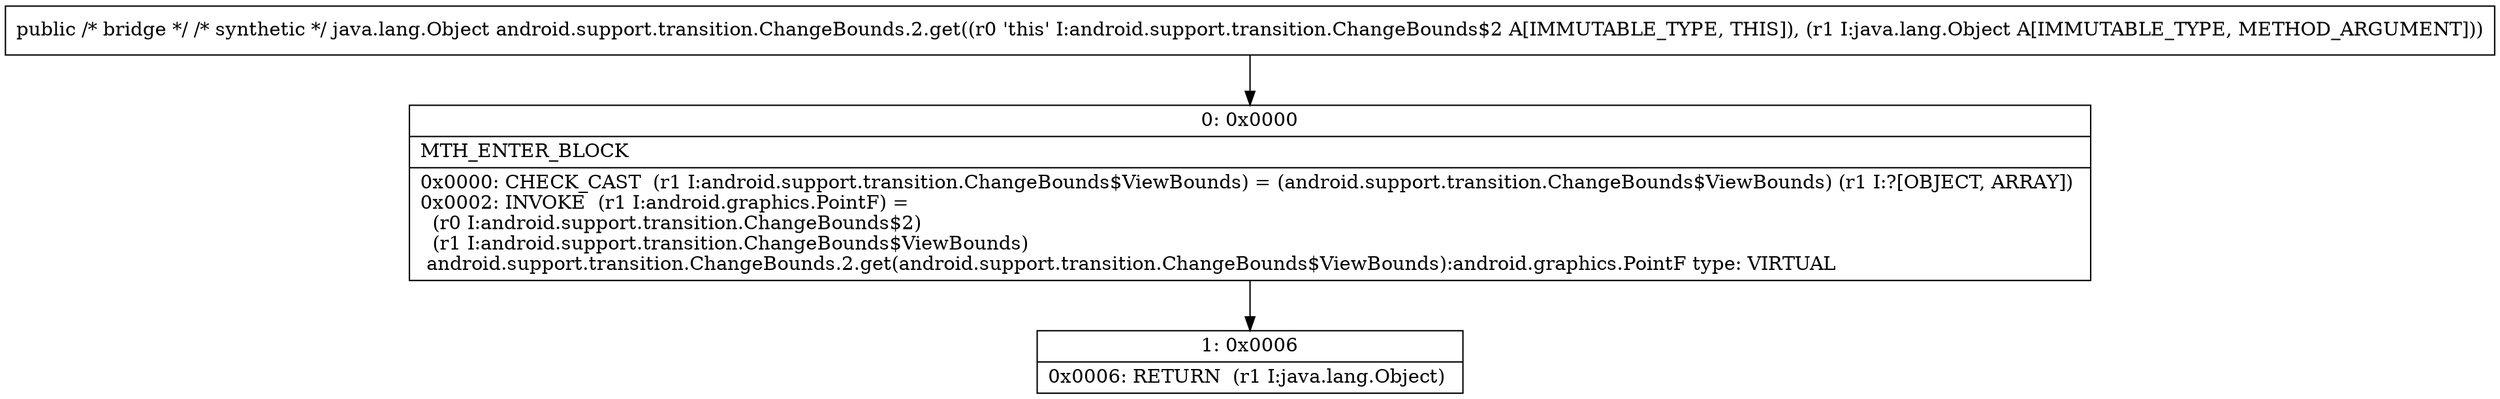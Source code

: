 digraph "CFG forandroid.support.transition.ChangeBounds.2.get(Ljava\/lang\/Object;)Ljava\/lang\/Object;" {
Node_0 [shape=record,label="{0\:\ 0x0000|MTH_ENTER_BLOCK\l|0x0000: CHECK_CAST  (r1 I:android.support.transition.ChangeBounds$ViewBounds) = (android.support.transition.ChangeBounds$ViewBounds) (r1 I:?[OBJECT, ARRAY]) \l0x0002: INVOKE  (r1 I:android.graphics.PointF) = \l  (r0 I:android.support.transition.ChangeBounds$2)\l  (r1 I:android.support.transition.ChangeBounds$ViewBounds)\l android.support.transition.ChangeBounds.2.get(android.support.transition.ChangeBounds$ViewBounds):android.graphics.PointF type: VIRTUAL \l}"];
Node_1 [shape=record,label="{1\:\ 0x0006|0x0006: RETURN  (r1 I:java.lang.Object) \l}"];
MethodNode[shape=record,label="{public \/* bridge *\/ \/* synthetic *\/ java.lang.Object android.support.transition.ChangeBounds.2.get((r0 'this' I:android.support.transition.ChangeBounds$2 A[IMMUTABLE_TYPE, THIS]), (r1 I:java.lang.Object A[IMMUTABLE_TYPE, METHOD_ARGUMENT])) }"];
MethodNode -> Node_0;
Node_0 -> Node_1;
}

